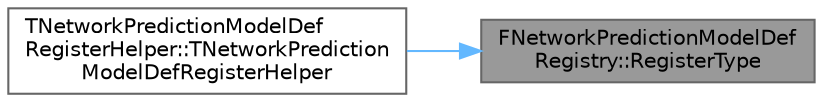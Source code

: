 digraph "FNetworkPredictionModelDefRegistry::RegisterType"
{
 // INTERACTIVE_SVG=YES
 // LATEX_PDF_SIZE
  bgcolor="transparent";
  edge [fontname=Helvetica,fontsize=10,labelfontname=Helvetica,labelfontsize=10];
  node [fontname=Helvetica,fontsize=10,shape=box,height=0.2,width=0.4];
  rankdir="RL";
  Node1 [id="Node000001",label="FNetworkPredictionModelDef\lRegistry::RegisterType",height=0.2,width=0.4,color="gray40", fillcolor="grey60", style="filled", fontcolor="black",tooltip=" "];
  Node1 -> Node2 [id="edge1_Node000001_Node000002",dir="back",color="steelblue1",style="solid",tooltip=" "];
  Node2 [id="Node000002",label="TNetworkPredictionModelDef\lRegisterHelper::TNetworkPrediction\lModelDefRegisterHelper",height=0.2,width=0.4,color="grey40", fillcolor="white", style="filled",URL="$dd/dd1/structTNetworkPredictionModelDefRegisterHelper.html#af6cd0b2a231e21c7bbd1366572e00f14",tooltip=" "];
}
